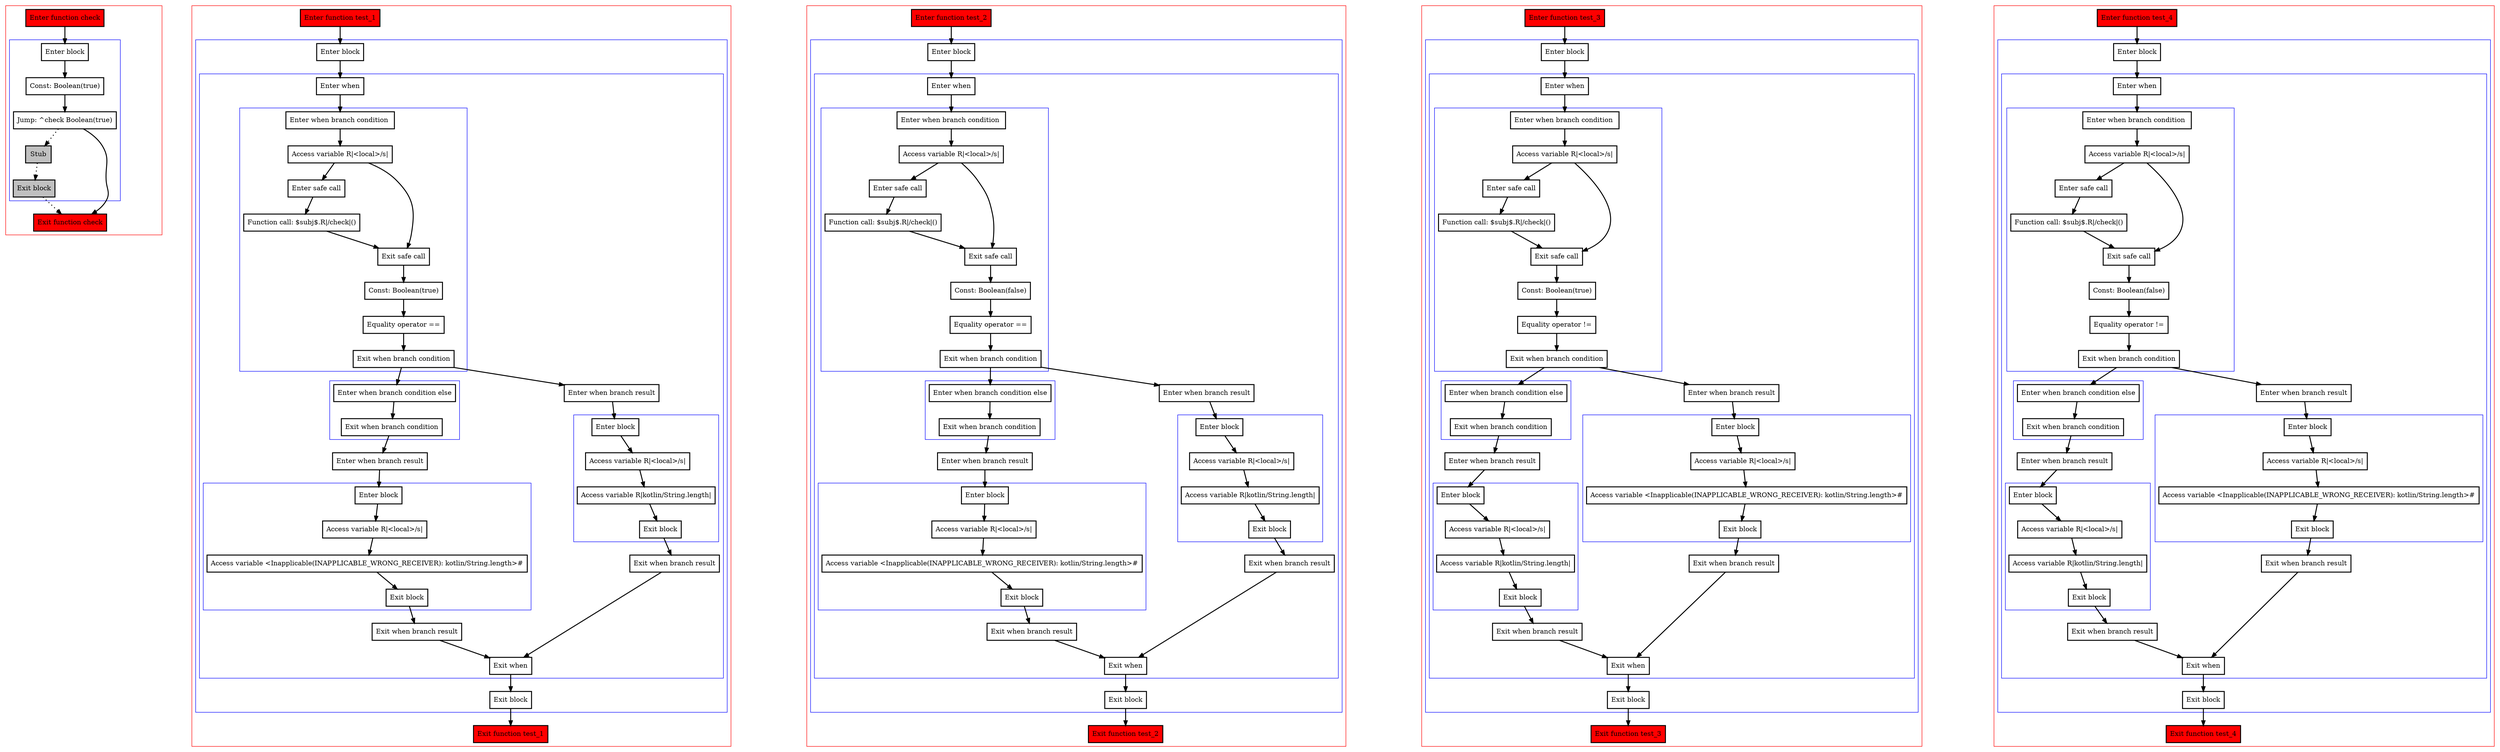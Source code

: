 digraph safeCallAndEqualityToBool_kt {
    graph [nodesep=3]
    node [shape=box penwidth=2]
    edge [penwidth=2]

    subgraph cluster_0 {
        color=red
        0 [label="Enter function check" style="filled" fillcolor=red];
        subgraph cluster_1 {
            color=blue
            1 [label="Enter block"];
            2 [label="Const: Boolean(true)"];
            3 [label="Jump: ^check Boolean(true)"];
            4 [label="Stub" style="filled" fillcolor=gray];
            5 [label="Exit block" style="filled" fillcolor=gray];
        }
        6 [label="Exit function check" style="filled" fillcolor=red];
    }
    0 -> {1};
    1 -> {2};
    2 -> {3};
    3 -> {6};
    3 -> {4} [style=dotted];
    4 -> {5} [style=dotted];
    5 -> {6} [style=dotted];

    subgraph cluster_2 {
        color=red
        7 [label="Enter function test_1" style="filled" fillcolor=red];
        subgraph cluster_3 {
            color=blue
            8 [label="Enter block"];
            subgraph cluster_4 {
                color=blue
                9 [label="Enter when"];
                subgraph cluster_5 {
                    color=blue
                    10 [label="Enter when branch condition "];
                    11 [label="Access variable R|<local>/s|"];
                    12 [label="Enter safe call"];
                    13 [label="Function call: $subj$.R|/check|()"];
                    14 [label="Exit safe call"];
                    15 [label="Const: Boolean(true)"];
                    16 [label="Equality operator =="];
                    17 [label="Exit when branch condition"];
                }
                subgraph cluster_6 {
                    color=blue
                    18 [label="Enter when branch condition else"];
                    19 [label="Exit when branch condition"];
                }
                20 [label="Enter when branch result"];
                subgraph cluster_7 {
                    color=blue
                    21 [label="Enter block"];
                    22 [label="Access variable R|<local>/s|"];
                    23 [label="Access variable <Inapplicable(INAPPLICABLE_WRONG_RECEIVER): kotlin/String.length>#"];
                    24 [label="Exit block"];
                }
                25 [label="Exit when branch result"];
                26 [label="Enter when branch result"];
                subgraph cluster_8 {
                    color=blue
                    27 [label="Enter block"];
                    28 [label="Access variable R|<local>/s|"];
                    29 [label="Access variable R|kotlin/String.length|"];
                    30 [label="Exit block"];
                }
                31 [label="Exit when branch result"];
                32 [label="Exit when"];
            }
            33 [label="Exit block"];
        }
        34 [label="Exit function test_1" style="filled" fillcolor=red];
    }
    7 -> {8};
    8 -> {9};
    9 -> {10};
    10 -> {11};
    11 -> {12 14};
    12 -> {13};
    13 -> {14};
    14 -> {15};
    15 -> {16};
    16 -> {17};
    17 -> {26 18};
    18 -> {19};
    19 -> {20};
    20 -> {21};
    21 -> {22};
    22 -> {23};
    23 -> {24};
    24 -> {25};
    25 -> {32};
    26 -> {27};
    27 -> {28};
    28 -> {29};
    29 -> {30};
    30 -> {31};
    31 -> {32};
    32 -> {33};
    33 -> {34};

    subgraph cluster_9 {
        color=red
        35 [label="Enter function test_2" style="filled" fillcolor=red];
        subgraph cluster_10 {
            color=blue
            36 [label="Enter block"];
            subgraph cluster_11 {
                color=blue
                37 [label="Enter when"];
                subgraph cluster_12 {
                    color=blue
                    38 [label="Enter when branch condition "];
                    39 [label="Access variable R|<local>/s|"];
                    40 [label="Enter safe call"];
                    41 [label="Function call: $subj$.R|/check|()"];
                    42 [label="Exit safe call"];
                    43 [label="Const: Boolean(false)"];
                    44 [label="Equality operator =="];
                    45 [label="Exit when branch condition"];
                }
                subgraph cluster_13 {
                    color=blue
                    46 [label="Enter when branch condition else"];
                    47 [label="Exit when branch condition"];
                }
                48 [label="Enter when branch result"];
                subgraph cluster_14 {
                    color=blue
                    49 [label="Enter block"];
                    50 [label="Access variable R|<local>/s|"];
                    51 [label="Access variable <Inapplicable(INAPPLICABLE_WRONG_RECEIVER): kotlin/String.length>#"];
                    52 [label="Exit block"];
                }
                53 [label="Exit when branch result"];
                54 [label="Enter when branch result"];
                subgraph cluster_15 {
                    color=blue
                    55 [label="Enter block"];
                    56 [label="Access variable R|<local>/s|"];
                    57 [label="Access variable R|kotlin/String.length|"];
                    58 [label="Exit block"];
                }
                59 [label="Exit when branch result"];
                60 [label="Exit when"];
            }
            61 [label="Exit block"];
        }
        62 [label="Exit function test_2" style="filled" fillcolor=red];
    }
    35 -> {36};
    36 -> {37};
    37 -> {38};
    38 -> {39};
    39 -> {40 42};
    40 -> {41};
    41 -> {42};
    42 -> {43};
    43 -> {44};
    44 -> {45};
    45 -> {54 46};
    46 -> {47};
    47 -> {48};
    48 -> {49};
    49 -> {50};
    50 -> {51};
    51 -> {52};
    52 -> {53};
    53 -> {60};
    54 -> {55};
    55 -> {56};
    56 -> {57};
    57 -> {58};
    58 -> {59};
    59 -> {60};
    60 -> {61};
    61 -> {62};

    subgraph cluster_16 {
        color=red
        63 [label="Enter function test_3" style="filled" fillcolor=red];
        subgraph cluster_17 {
            color=blue
            64 [label="Enter block"];
            subgraph cluster_18 {
                color=blue
                65 [label="Enter when"];
                subgraph cluster_19 {
                    color=blue
                    66 [label="Enter when branch condition "];
                    67 [label="Access variable R|<local>/s|"];
                    68 [label="Enter safe call"];
                    69 [label="Function call: $subj$.R|/check|()"];
                    70 [label="Exit safe call"];
                    71 [label="Const: Boolean(true)"];
                    72 [label="Equality operator !="];
                    73 [label="Exit when branch condition"];
                }
                subgraph cluster_20 {
                    color=blue
                    74 [label="Enter when branch condition else"];
                    75 [label="Exit when branch condition"];
                }
                76 [label="Enter when branch result"];
                subgraph cluster_21 {
                    color=blue
                    77 [label="Enter block"];
                    78 [label="Access variable R|<local>/s|"];
                    79 [label="Access variable R|kotlin/String.length|"];
                    80 [label="Exit block"];
                }
                81 [label="Exit when branch result"];
                82 [label="Enter when branch result"];
                subgraph cluster_22 {
                    color=blue
                    83 [label="Enter block"];
                    84 [label="Access variable R|<local>/s|"];
                    85 [label="Access variable <Inapplicable(INAPPLICABLE_WRONG_RECEIVER): kotlin/String.length>#"];
                    86 [label="Exit block"];
                }
                87 [label="Exit when branch result"];
                88 [label="Exit when"];
            }
            89 [label="Exit block"];
        }
        90 [label="Exit function test_3" style="filled" fillcolor=red];
    }
    63 -> {64};
    64 -> {65};
    65 -> {66};
    66 -> {67};
    67 -> {68 70};
    68 -> {69};
    69 -> {70};
    70 -> {71};
    71 -> {72};
    72 -> {73};
    73 -> {82 74};
    74 -> {75};
    75 -> {76};
    76 -> {77};
    77 -> {78};
    78 -> {79};
    79 -> {80};
    80 -> {81};
    81 -> {88};
    82 -> {83};
    83 -> {84};
    84 -> {85};
    85 -> {86};
    86 -> {87};
    87 -> {88};
    88 -> {89};
    89 -> {90};

    subgraph cluster_23 {
        color=red
        91 [label="Enter function test_4" style="filled" fillcolor=red];
        subgraph cluster_24 {
            color=blue
            92 [label="Enter block"];
            subgraph cluster_25 {
                color=blue
                93 [label="Enter when"];
                subgraph cluster_26 {
                    color=blue
                    94 [label="Enter when branch condition "];
                    95 [label="Access variable R|<local>/s|"];
                    96 [label="Enter safe call"];
                    97 [label="Function call: $subj$.R|/check|()"];
                    98 [label="Exit safe call"];
                    99 [label="Const: Boolean(false)"];
                    100 [label="Equality operator !="];
                    101 [label="Exit when branch condition"];
                }
                subgraph cluster_27 {
                    color=blue
                    102 [label="Enter when branch condition else"];
                    103 [label="Exit when branch condition"];
                }
                104 [label="Enter when branch result"];
                subgraph cluster_28 {
                    color=blue
                    105 [label="Enter block"];
                    106 [label="Access variable R|<local>/s|"];
                    107 [label="Access variable R|kotlin/String.length|"];
                    108 [label="Exit block"];
                }
                109 [label="Exit when branch result"];
                110 [label="Enter when branch result"];
                subgraph cluster_29 {
                    color=blue
                    111 [label="Enter block"];
                    112 [label="Access variable R|<local>/s|"];
                    113 [label="Access variable <Inapplicable(INAPPLICABLE_WRONG_RECEIVER): kotlin/String.length>#"];
                    114 [label="Exit block"];
                }
                115 [label="Exit when branch result"];
                116 [label="Exit when"];
            }
            117 [label="Exit block"];
        }
        118 [label="Exit function test_4" style="filled" fillcolor=red];
    }
    91 -> {92};
    92 -> {93};
    93 -> {94};
    94 -> {95};
    95 -> {96 98};
    96 -> {97};
    97 -> {98};
    98 -> {99};
    99 -> {100};
    100 -> {101};
    101 -> {110 102};
    102 -> {103};
    103 -> {104};
    104 -> {105};
    105 -> {106};
    106 -> {107};
    107 -> {108};
    108 -> {109};
    109 -> {116};
    110 -> {111};
    111 -> {112};
    112 -> {113};
    113 -> {114};
    114 -> {115};
    115 -> {116};
    116 -> {117};
    117 -> {118};

}

